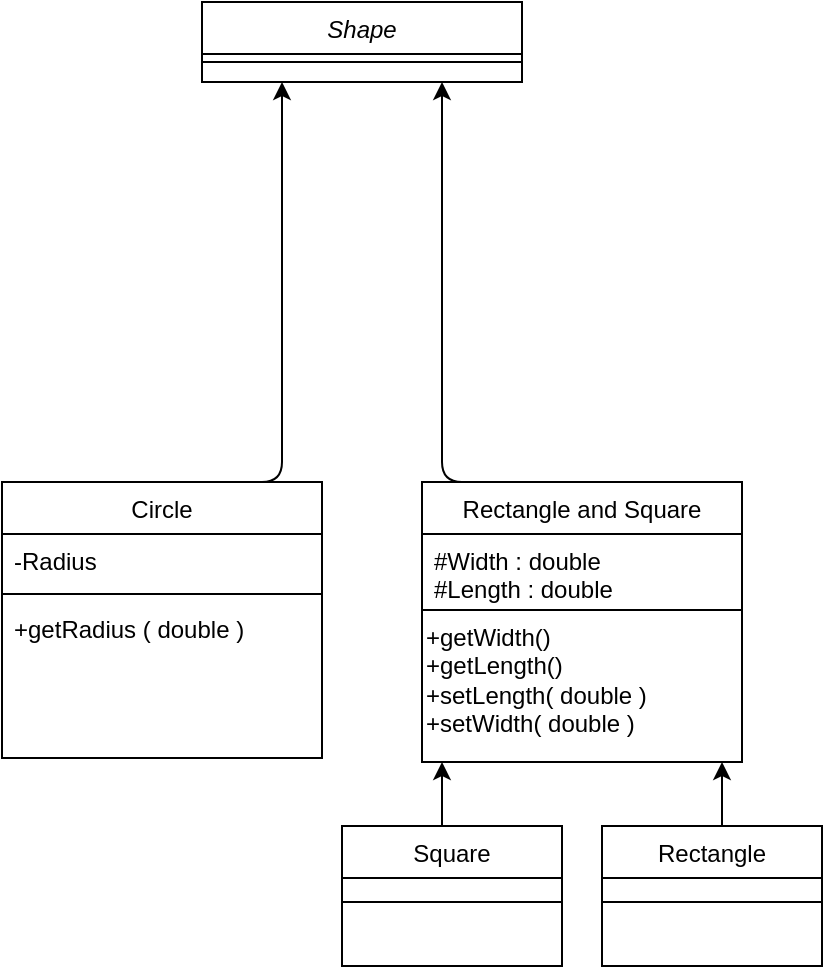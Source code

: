 <mxfile type="github" version="13.7.3">
  <diagram id="C5RBs43oDa-KdzZeNtuy" name="Page-1">
    <mxGraphModel grid="1" shadow="0" math="0" pageHeight="1169" pageWidth="827" pageScale="1" page="1" fold="1" arrows="1" connect="1" tooltips="1" guides="1" gridSize="10" dy="746" dx="1331">
      <root>
        <mxCell id="WIyWlLk6GJQsqaUBKTNV-0" />
        <mxCell id="WIyWlLk6GJQsqaUBKTNV-1" parent="WIyWlLk6GJQsqaUBKTNV-0" />
        <mxCell id="zkfFHV4jXpPFQw0GAbJ--0" value="Shape" parent="WIyWlLk6GJQsqaUBKTNV-1" vertex="1" style="swimlane;fontStyle=2;align=center;verticalAlign=top;childLayout=stackLayout;horizontal=1;startSize=26;horizontalStack=0;resizeParent=1;resizeLast=0;collapsible=1;marginBottom=0;rounded=0;shadow=0;strokeWidth=1;">
          <mxGeometry height="40" width="160" as="geometry" y="120" x="220">
            <mxRectangle height="26" width="160" as="alternateBounds" y="140" x="230" />
          </mxGeometry>
        </mxCell>
        <mxCell id="zkfFHV4jXpPFQw0GAbJ--4" value="" parent="zkfFHV4jXpPFQw0GAbJ--0" vertex="1" style="line;html=1;strokeWidth=1;align=left;verticalAlign=middle;spacingTop=-1;spacingLeft=3;spacingRight=3;rotatable=0;labelPosition=right;points=[];portConstraint=eastwest;">
          <mxGeometry height="8" width="160" as="geometry" y="26" />
        </mxCell>
        <mxCell id="zkfFHV4jXpPFQw0GAbJ--6" value="Circle" parent="WIyWlLk6GJQsqaUBKTNV-1" vertex="1" style="swimlane;fontStyle=0;align=center;verticalAlign=top;childLayout=stackLayout;horizontal=1;startSize=26;horizontalStack=0;resizeParent=1;resizeLast=0;collapsible=1;marginBottom=0;rounded=0;shadow=0;strokeWidth=1;">
          <mxGeometry height="138" width="160" as="geometry" y="360" x="120">
            <mxRectangle height="26" width="160" as="alternateBounds" y="380" x="130" />
          </mxGeometry>
        </mxCell>
        <mxCell id="zkfFHV4jXpPFQw0GAbJ--8" value="-Radius" parent="zkfFHV4jXpPFQw0GAbJ--6" vertex="1" style="text;align=left;verticalAlign=top;spacingLeft=4;spacingRight=4;overflow=hidden;rotatable=0;points=[[0,0.5],[1,0.5]];portConstraint=eastwest;rounded=0;shadow=0;html=0;">
          <mxGeometry height="26" width="160" as="geometry" y="26" />
        </mxCell>
        <mxCell id="zkfFHV4jXpPFQw0GAbJ--9" value="" parent="zkfFHV4jXpPFQw0GAbJ--6" vertex="1" style="line;html=1;strokeWidth=1;align=left;verticalAlign=middle;spacingTop=-1;spacingLeft=3;spacingRight=3;rotatable=0;labelPosition=right;points=[];portConstraint=eastwest;">
          <mxGeometry height="8" width="160" as="geometry" y="52" />
        </mxCell>
        <mxCell id="zkfFHV4jXpPFQw0GAbJ--11" value="+getRadius ( double )&lt;br&gt;&lt;br&gt;+setRadius( double )" parent="zkfFHV4jXpPFQw0GAbJ--6" vertex="1" style="text;align=left;verticalAlign=top;spacingLeft=4;spacingRight=4;overflow=hidden;rotatable=0;points=[[0,0.5],[1,0.5]];portConstraint=eastwest;html=1;">
          <mxGeometry height="26" width="160" as="geometry" y="60" />
        </mxCell>
        <mxCell id="zkfFHV4jXpPFQw0GAbJ--13" value="Rectangle and Square" parent="WIyWlLk6GJQsqaUBKTNV-1" vertex="1" style="swimlane;fontStyle=0;align=center;verticalAlign=top;childLayout=stackLayout;horizontal=1;startSize=26;horizontalStack=0;resizeParent=1;resizeLast=0;collapsible=1;marginBottom=0;rounded=0;shadow=0;strokeWidth=1;">
          <mxGeometry height="140" width="160" as="geometry" y="360" x="330">
            <mxRectangle height="26" width="170" as="alternateBounds" y="380" x="340" />
          </mxGeometry>
        </mxCell>
        <mxCell id="zkfFHV4jXpPFQw0GAbJ--14" value="#Width : double &#xa;#Length : double" parent="zkfFHV4jXpPFQw0GAbJ--13" vertex="1" style="text;align=left;verticalAlign=top;spacingLeft=4;spacingRight=4;overflow=hidden;rotatable=0;points=[[0,0.5],[1,0.5]];portConstraint=eastwest;">
          <mxGeometry height="34" width="160" as="geometry" y="26" />
        </mxCell>
        <mxCell id="zkfFHV4jXpPFQw0GAbJ--15" value="" parent="zkfFHV4jXpPFQw0GAbJ--13" vertex="1" style="line;html=1;strokeWidth=1;align=left;verticalAlign=middle;spacingTop=-1;spacingLeft=3;spacingRight=3;rotatable=0;labelPosition=right;points=[];portConstraint=eastwest;">
          <mxGeometry height="8" width="160" as="geometry" y="60" />
        </mxCell>
        <mxCell id="gh8xMGNrN26eVv6D6Kvf-4" value="&lt;div align=&quot;left&quot;&gt;+getWidth()&lt;br&gt;+getLength()&lt;/div&gt;&lt;div align=&quot;left&quot;&gt;+setLength( double )&lt;/div&gt;&lt;div align=&quot;left&quot;&gt;+setWidth( double )&lt;/div&gt;" parent="zkfFHV4jXpPFQw0GAbJ--13" vertex="1" style="text;html=1;strokeColor=none;fillColor=none;align=left;verticalAlign=middle;whiteSpace=wrap;rounded=0;">
          <mxGeometry height="62" width="160" as="geometry" y="68" />
        </mxCell>
        <mxCell id="gh8xMGNrN26eVv6D6Kvf-1" value="" parent="WIyWlLk6GJQsqaUBKTNV-1" style="endArrow=classic;html=1;exitX=0.5;exitY=0;exitDx=0;exitDy=0;entryX=0.75;entryY=1;entryDx=0;entryDy=0;" edge="1" target="zkfFHV4jXpPFQw0GAbJ--0" source="zkfFHV4jXpPFQw0GAbJ--13">
          <mxGeometry height="50" width="50" as="geometry" relative="1">
            <mxPoint as="sourcePoint" y="450" x="-100" />
            <mxPoint as="targetPoint" y="400" x="-50" />
            <Array as="points">
              <mxPoint y="360" x="340" />
            </Array>
          </mxGeometry>
        </mxCell>
        <mxCell id="gh8xMGNrN26eVv6D6Kvf-2" value="" parent="WIyWlLk6GJQsqaUBKTNV-1" style="endArrow=classic;html=1;exitX=0.5;exitY=0;exitDx=0;exitDy=0;entryX=0.25;entryY=1;entryDx=0;entryDy=0;" edge="1" target="zkfFHV4jXpPFQw0GAbJ--0" source="zkfFHV4jXpPFQw0GAbJ--6">
          <mxGeometry height="50" width="50" as="geometry" relative="1">
            <mxPoint as="sourcePoint" y="350" x="200" />
            <mxPoint as="targetPoint" y="310" x="250" />
            <Array as="points">
              <mxPoint y="360" x="260" />
            </Array>
          </mxGeometry>
        </mxCell>
        <mxCell id="gh8xMGNrN26eVv6D6Kvf-10" parent="WIyWlLk6GJQsqaUBKTNV-1" style="edgeStyle=orthogonalEdgeStyle;rounded=0;orthogonalLoop=1;jettySize=auto;html=1;exitX=0.5;exitY=0;exitDx=0;exitDy=0;entryX=0.5;entryY=1;entryDx=0;entryDy=0;" edge="1" source="gh8xMGNrN26eVv6D6Kvf-6">
          <mxGeometry as="geometry" relative="1">
            <mxPoint as="targetPoint" y="500" x="340" />
          </mxGeometry>
        </mxCell>
        <mxCell id="gh8xMGNrN26eVv6D6Kvf-11" parent="WIyWlLk6GJQsqaUBKTNV-1" style="edgeStyle=orthogonalEdgeStyle;rounded=0;orthogonalLoop=1;jettySize=auto;html=1;exitX=0.5;exitY=0;exitDx=0;exitDy=0;entryX=0.5;entryY=1;entryDx=0;entryDy=0;" edge="1" source="gh8xMGNrN26eVv6D6Kvf-12">
          <mxGeometry as="geometry" relative="1">
            <mxPoint as="targetPoint" y="500" x="480" />
          </mxGeometry>
        </mxCell>
        <mxCell id="gh8xMGNrN26eVv6D6Kvf-6" value="Square" parent="WIyWlLk6GJQsqaUBKTNV-1" vertex="1" style="swimlane;fontStyle=0;align=center;verticalAlign=top;childLayout=stackLayout;horizontal=1;startSize=26;horizontalStack=0;resizeParent=1;resizeLast=0;collapsible=1;marginBottom=0;rounded=0;shadow=0;strokeWidth=1;">
          <mxGeometry height="70" width="110" as="geometry" y="532" x="290">
            <mxRectangle height="26" width="160" as="alternateBounds" y="380" x="130" />
          </mxGeometry>
        </mxCell>
        <mxCell id="gh8xMGNrN26eVv6D6Kvf-8" value="" parent="gh8xMGNrN26eVv6D6Kvf-6" vertex="1" style="line;html=1;strokeWidth=1;align=left;verticalAlign=middle;spacingTop=-1;spacingLeft=3;spacingRight=3;rotatable=0;labelPosition=right;points=[];portConstraint=eastwest;">
          <mxGeometry height="24" width="110" as="geometry" y="26" />
        </mxCell>
        <mxCell id="gh8xMGNrN26eVv6D6Kvf-12" value="Rectangle" parent="WIyWlLk6GJQsqaUBKTNV-1" vertex="1" style="swimlane;fontStyle=0;align=center;verticalAlign=top;childLayout=stackLayout;horizontal=1;startSize=26;horizontalStack=0;resizeParent=1;resizeLast=0;collapsible=1;marginBottom=0;rounded=0;shadow=0;strokeWidth=1;">
          <mxGeometry height="70" width="110" as="geometry" y="532" x="420">
            <mxRectangle height="26" width="160" as="alternateBounds" y="380" x="130" />
          </mxGeometry>
        </mxCell>
        <mxCell id="gh8xMGNrN26eVv6D6Kvf-13" value="" parent="gh8xMGNrN26eVv6D6Kvf-12" vertex="1" style="line;html=1;strokeWidth=1;align=left;verticalAlign=middle;spacingTop=-1;spacingLeft=3;spacingRight=3;rotatable=0;labelPosition=right;points=[];portConstraint=eastwest;">
          <mxGeometry height="24" width="110" as="geometry" y="26" />
        </mxCell>
      </root>
    </mxGraphModel>
  </diagram>
</mxfile>
